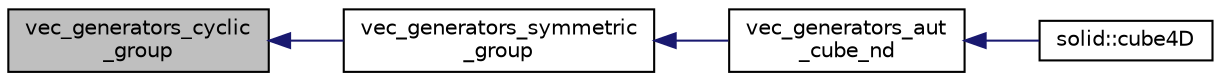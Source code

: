 digraph "vec_generators_cyclic_group"
{
  edge [fontname="Helvetica",fontsize="10",labelfontname="Helvetica",labelfontsize="10"];
  node [fontname="Helvetica",fontsize="10",shape=record];
  rankdir="LR";
  Node1121 [label="vec_generators_cyclic\l_group",height=0.2,width=0.4,color="black", fillcolor="grey75", style="filled", fontcolor="black"];
  Node1121 -> Node1122 [dir="back",color="midnightblue",fontsize="10",style="solid",fontname="Helvetica"];
  Node1122 [label="vec_generators_symmetric\l_group",height=0.2,width=0.4,color="black", fillcolor="white", style="filled",URL="$d0/dd3/perm__group__gens_8_c.html#a8fd875094f55682c6bf65d1fb5e6e2bc"];
  Node1122 -> Node1123 [dir="back",color="midnightblue",fontsize="10",style="solid",fontname="Helvetica"];
  Node1123 [label="vec_generators_aut\l_cube_nd",height=0.2,width=0.4,color="black", fillcolor="white", style="filled",URL="$d2/dfb/solid_8_c.html#a6667c4c5a108f8dff507f759073e6f80"];
  Node1123 -> Node1124 [dir="back",color="midnightblue",fontsize="10",style="solid",fontname="Helvetica"];
  Node1124 [label="solid::cube4D",height=0.2,width=0.4,color="black", fillcolor="white", style="filled",URL="$d8/def/classsolid.html#ab6c85f8f130a3f4409ce5fe5340fb852"];
}
